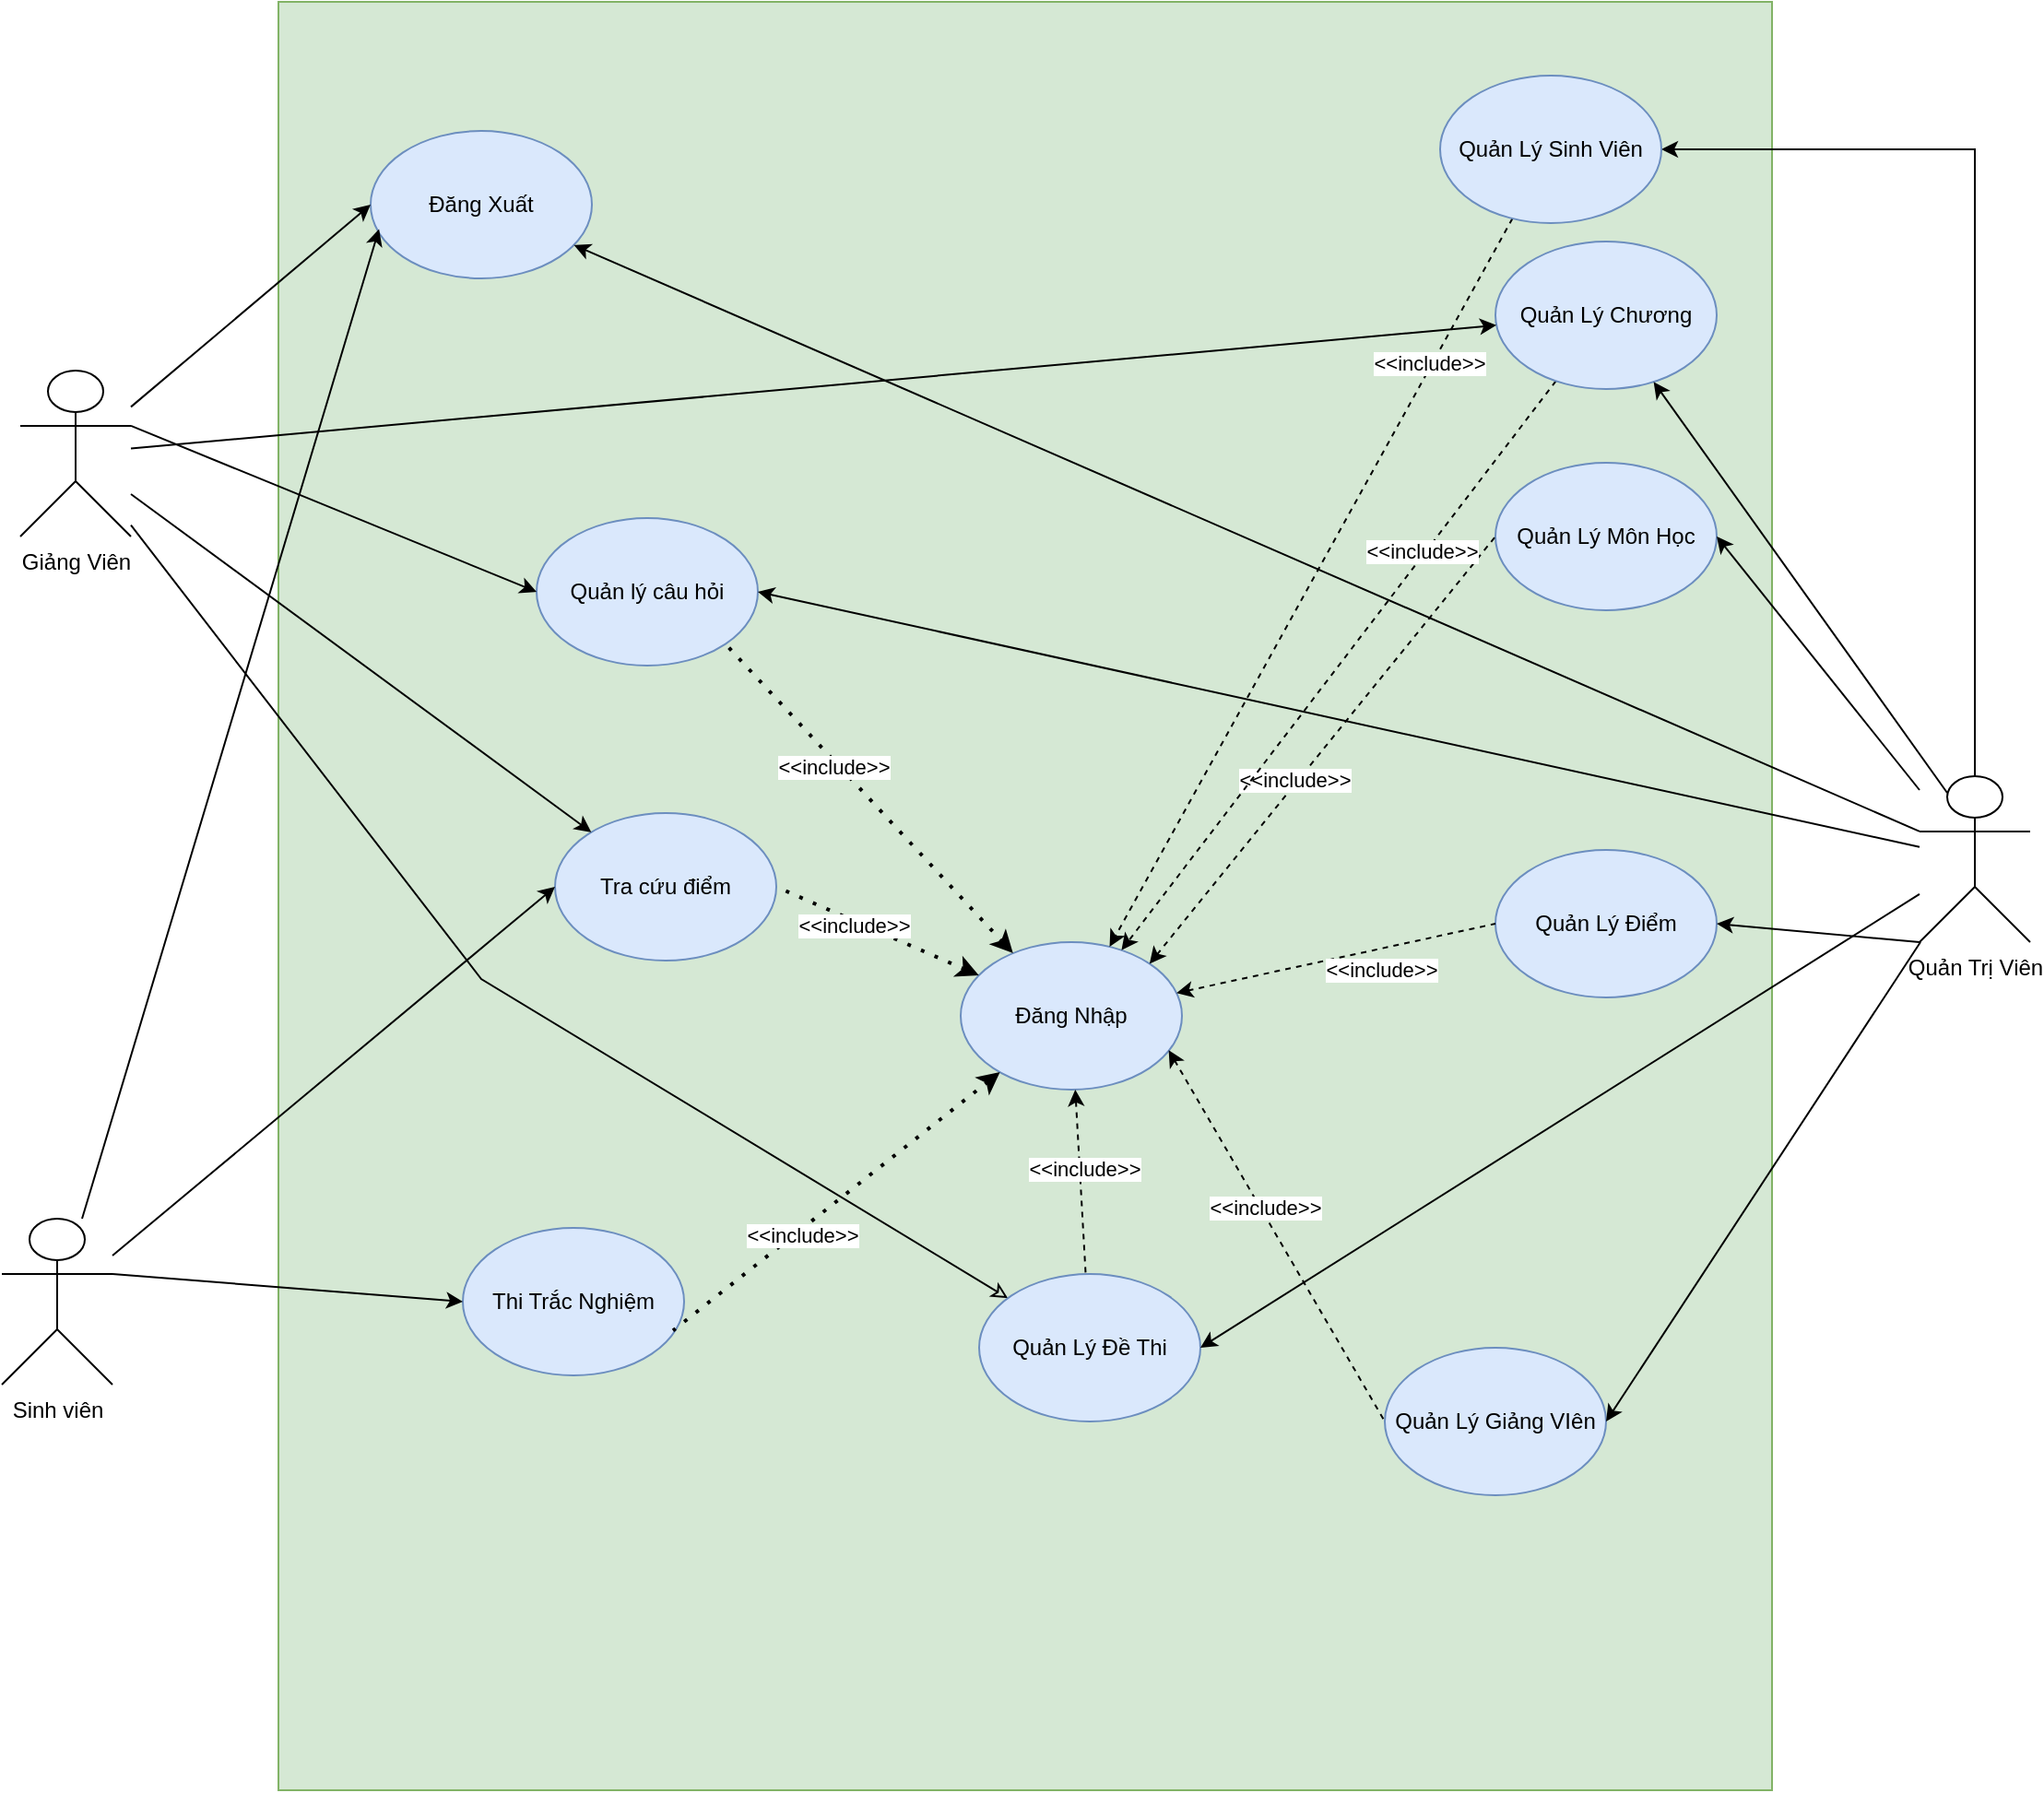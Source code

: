<mxfile version="22.1.5" type="device" pages="2">
  <diagram name="Trang-1" id="SUtpHRZysYcwdnRIezqp">
    <mxGraphModel dx="1173" dy="253" grid="1" gridSize="10" guides="1" tooltips="1" connect="1" arrows="1" fold="1" page="1" pageScale="1" pageWidth="827" pageHeight="1169" math="0" shadow="0">
      <root>
        <mxCell id="0" />
        <mxCell id="1" parent="0" />
        <mxCell id="XliUAWEANQiwk1mUZGUS-1" value="Quản Trị Viên" style="shape=umlActor;verticalLabelPosition=bottom;verticalAlign=top;html=1;outlineConnect=0;" parent="1" vertex="1">
          <mxGeometry x="950" y="450" width="60" height="90" as="geometry" />
        </mxCell>
        <mxCell id="sksLSkYZdCt6uy0x5Zyz-1" value="Giảng Viên" style="shape=umlActor;verticalLabelPosition=bottom;verticalAlign=top;html=1;outlineConnect=0;" parent="1" vertex="1">
          <mxGeometry x="-80" y="230" width="60" height="90" as="geometry" />
        </mxCell>
        <mxCell id="sksLSkYZdCt6uy0x5Zyz-2" value="Sinh viên" style="shape=umlActor;verticalLabelPosition=bottom;verticalAlign=top;html=1;outlineConnect=0;" parent="1" vertex="1">
          <mxGeometry x="-90" y="690" width="60" height="90" as="geometry" />
        </mxCell>
        <mxCell id="sksLSkYZdCt6uy0x5Zyz-5" value="" style="rounded=0;whiteSpace=wrap;html=1;fillColor=#d5e8d4;strokeColor=#82b366;" parent="1" vertex="1">
          <mxGeometry x="60" y="30" width="810" height="970" as="geometry" />
        </mxCell>
        <mxCell id="sksLSkYZdCt6uy0x5Zyz-9" value="Đăng Xuất" style="ellipse;whiteSpace=wrap;html=1;fillColor=#dae8fc;strokeColor=#6c8ebf;" parent="1" vertex="1">
          <mxGeometry x="110" y="100" width="120" height="80" as="geometry" />
        </mxCell>
        <mxCell id="sksLSkYZdCt6uy0x5Zyz-10" value="" style="endArrow=classic;html=1;rounded=0;entryX=0.038;entryY=0.666;entryDx=0;entryDy=0;entryPerimeter=0;startArrow=none;startFill=0;endFill=1;" parent="1" source="sksLSkYZdCt6uy0x5Zyz-2" target="sksLSkYZdCt6uy0x5Zyz-9" edge="1">
          <mxGeometry width="50" height="50" relative="1" as="geometry">
            <mxPoint x="-20" y="520" as="sourcePoint" />
            <mxPoint x="340" y="580" as="targetPoint" />
          </mxGeometry>
        </mxCell>
        <mxCell id="sksLSkYZdCt6uy0x5Zyz-12" value="" style="endArrow=classic;html=1;rounded=0;entryX=0;entryY=0.5;entryDx=0;entryDy=0;endFill=1;" parent="1" source="sksLSkYZdCt6uy0x5Zyz-1" target="sksLSkYZdCt6uy0x5Zyz-9" edge="1">
          <mxGeometry width="50" height="50" relative="1" as="geometry">
            <mxPoint x="-20" y="720" as="sourcePoint" />
            <mxPoint x="168" y="248" as="targetPoint" />
          </mxGeometry>
        </mxCell>
        <mxCell id="sksLSkYZdCt6uy0x5Zyz-14" value="" style="endArrow=none;html=1;rounded=0;entryX=0;entryY=0.333;entryDx=0;entryDy=0;entryPerimeter=0;startArrow=classic;startFill=1;" parent="1" source="sksLSkYZdCt6uy0x5Zyz-9" target="XliUAWEANQiwk1mUZGUS-1" edge="1">
          <mxGeometry width="50" height="50" relative="1" as="geometry">
            <mxPoint x="430" y="500" as="sourcePoint" />
            <mxPoint x="480" y="450" as="targetPoint" />
          </mxGeometry>
        </mxCell>
        <mxCell id="sksLSkYZdCt6uy0x5Zyz-19" value="Quản lý câu hỏi" style="ellipse;whiteSpace=wrap;html=1;fillColor=#dae8fc;strokeColor=#6c8ebf;" parent="1" vertex="1">
          <mxGeometry x="200" y="310" width="120" height="80" as="geometry" />
        </mxCell>
        <mxCell id="sksLSkYZdCt6uy0x5Zyz-20" value="Đăng Nhập" style="ellipse;whiteSpace=wrap;html=1;fillColor=#dae8fc;strokeColor=#6c8ebf;" parent="1" vertex="1">
          <mxGeometry x="430" y="540" width="120" height="80" as="geometry" />
        </mxCell>
        <mxCell id="sksLSkYZdCt6uy0x5Zyz-22" value="" style="endArrow=classic;html=1;rounded=0;entryX=0;entryY=0.5;entryDx=0;entryDy=0;exitX=1;exitY=0.333;exitDx=0;exitDy=0;exitPerimeter=0;endFill=1;" parent="1" source="sksLSkYZdCt6uy0x5Zyz-1" target="sksLSkYZdCt6uy0x5Zyz-19" edge="1">
          <mxGeometry width="50" height="50" relative="1" as="geometry">
            <mxPoint x="310" y="610" as="sourcePoint" />
            <mxPoint x="360" y="560" as="targetPoint" />
          </mxGeometry>
        </mxCell>
        <mxCell id="sksLSkYZdCt6uy0x5Zyz-23" value="" style="endArrow=none;dashed=1;html=1;dashPattern=1 3;strokeWidth=2;rounded=0;entryX=1;entryY=1;entryDx=0;entryDy=0;endFill=0;startArrow=classic;startFill=1;" parent="1" source="sksLSkYZdCt6uy0x5Zyz-20" target="sksLSkYZdCt6uy0x5Zyz-19" edge="1">
          <mxGeometry width="50" height="50" relative="1" as="geometry">
            <mxPoint x="310" y="610" as="sourcePoint" />
            <mxPoint x="360" y="560" as="targetPoint" />
          </mxGeometry>
        </mxCell>
        <mxCell id="sksLSkYZdCt6uy0x5Zyz-24" value="&amp;lt;&amp;lt;include&amp;gt;&amp;gt;" style="edgeLabel;html=1;align=center;verticalAlign=middle;resizable=0;points=[];" parent="sksLSkYZdCt6uy0x5Zyz-23" vertex="1" connectable="0">
          <mxGeometry x="0.229" y="2" relative="1" as="geometry">
            <mxPoint as="offset" />
          </mxGeometry>
        </mxCell>
        <mxCell id="sksLSkYZdCt6uy0x5Zyz-26" value="Thi Trắc Nghiệm" style="ellipse;whiteSpace=wrap;html=1;fillColor=#dae8fc;strokeColor=#6c8ebf;" parent="1" vertex="1">
          <mxGeometry x="160" y="695" width="120" height="80" as="geometry" />
        </mxCell>
        <mxCell id="sksLSkYZdCt6uy0x5Zyz-27" value="" style="endArrow=classic;html=1;rounded=0;exitX=1;exitY=0.333;exitDx=0;exitDy=0;exitPerimeter=0;entryX=0;entryY=0.5;entryDx=0;entryDy=0;endFill=1;" parent="1" source="sksLSkYZdCt6uy0x5Zyz-2" target="sksLSkYZdCt6uy0x5Zyz-26" edge="1">
          <mxGeometry width="50" height="50" relative="1" as="geometry">
            <mxPoint x="280" y="540" as="sourcePoint" />
            <mxPoint x="330" y="490" as="targetPoint" />
          </mxGeometry>
        </mxCell>
        <mxCell id="sksLSkYZdCt6uy0x5Zyz-28" value="Tra cứu điểm" style="ellipse;whiteSpace=wrap;html=1;fillColor=#dae8fc;strokeColor=#6c8ebf;" parent="1" vertex="1">
          <mxGeometry x="210" y="470" width="120" height="80" as="geometry" />
        </mxCell>
        <mxCell id="sksLSkYZdCt6uy0x5Zyz-29" value="" style="endArrow=classic;html=1;rounded=0;entryX=0;entryY=0.5;entryDx=0;entryDy=0;endFill=1;" parent="1" source="sksLSkYZdCt6uy0x5Zyz-2" target="sksLSkYZdCt6uy0x5Zyz-28" edge="1">
          <mxGeometry width="50" height="50" relative="1" as="geometry">
            <mxPoint x="360" y="620" as="sourcePoint" />
            <mxPoint x="410" y="570" as="targetPoint" />
          </mxGeometry>
        </mxCell>
        <mxCell id="sksLSkYZdCt6uy0x5Zyz-30" value="" style="endArrow=none;dashed=1;html=1;dashPattern=1 3;strokeWidth=2;rounded=0;endFill=0;startArrow=classic;startFill=1;entryX=1;entryY=0.5;entryDx=0;entryDy=0;" parent="1" source="sksLSkYZdCt6uy0x5Zyz-20" target="sksLSkYZdCt6uy0x5Zyz-28" edge="1">
          <mxGeometry width="50" height="50" relative="1" as="geometry">
            <mxPoint x="427" y="818" as="sourcePoint" />
            <mxPoint x="232" y="778" as="targetPoint" />
          </mxGeometry>
        </mxCell>
        <mxCell id="sksLSkYZdCt6uy0x5Zyz-31" value="&amp;lt;&amp;lt;include&amp;gt;&amp;gt;" style="edgeLabel;html=1;align=center;verticalAlign=middle;resizable=0;points=[];" parent="sksLSkYZdCt6uy0x5Zyz-30" vertex="1" connectable="0">
          <mxGeometry x="0.229" y="2" relative="1" as="geometry">
            <mxPoint as="offset" />
          </mxGeometry>
        </mxCell>
        <mxCell id="sksLSkYZdCt6uy0x5Zyz-32" value="" style="endArrow=none;dashed=1;html=1;dashPattern=1 3;strokeWidth=2;rounded=0;entryX=0.95;entryY=0.696;entryDx=0;entryDy=0;endFill=0;startArrow=classic;startFill=1;entryPerimeter=0;" parent="1" source="sksLSkYZdCt6uy0x5Zyz-20" target="sksLSkYZdCt6uy0x5Zyz-26" edge="1">
          <mxGeometry width="50" height="50" relative="1" as="geometry">
            <mxPoint x="490" y="620" as="sourcePoint" />
            <mxPoint x="242" y="788" as="targetPoint" />
          </mxGeometry>
        </mxCell>
        <mxCell id="sksLSkYZdCt6uy0x5Zyz-33" value="&amp;lt;&amp;lt;include&amp;gt;&amp;gt;" style="edgeLabel;html=1;align=center;verticalAlign=middle;resizable=0;points=[];" parent="sksLSkYZdCt6uy0x5Zyz-32" vertex="1" connectable="0">
          <mxGeometry x="0.229" y="2" relative="1" as="geometry">
            <mxPoint as="offset" />
          </mxGeometry>
        </mxCell>
        <mxCell id="sksLSkYZdCt6uy0x5Zyz-35" value="" style="endArrow=none;html=1;rounded=0;exitX=1;exitY=0.5;exitDx=0;exitDy=0;endFill=0;startArrow=classic;startFill=1;" parent="1" source="sksLSkYZdCt6uy0x5Zyz-19" target="XliUAWEANQiwk1mUZGUS-1" edge="1">
          <mxGeometry width="50" height="50" relative="1" as="geometry">
            <mxPoint x="700" y="660" as="sourcePoint" />
            <mxPoint x="750" y="610" as="targetPoint" />
          </mxGeometry>
        </mxCell>
        <mxCell id="sksLSkYZdCt6uy0x5Zyz-36" value="Quản Lý Điểm" style="ellipse;whiteSpace=wrap;html=1;fillColor=#dae8fc;strokeColor=#6c8ebf;" parent="1" vertex="1">
          <mxGeometry x="720" y="490" width="120" height="80" as="geometry" />
        </mxCell>
        <mxCell id="sksLSkYZdCt6uy0x5Zyz-40" value="" style="endArrow=none;html=1;rounded=0;entryX=0;entryY=1;entryDx=0;entryDy=0;entryPerimeter=0;exitX=1;exitY=0.5;exitDx=0;exitDy=0;endFill=0;startArrow=classic;startFill=1;" parent="1" source="sksLSkYZdCt6uy0x5Zyz-36" target="XliUAWEANQiwk1mUZGUS-1" edge="1">
          <mxGeometry width="50" height="50" relative="1" as="geometry">
            <mxPoint x="610" y="650" as="sourcePoint" />
            <mxPoint x="660" y="600" as="targetPoint" />
          </mxGeometry>
        </mxCell>
        <mxCell id="sksLSkYZdCt6uy0x5Zyz-41" value="Quản Lý Môn Học" style="ellipse;whiteSpace=wrap;html=1;fillColor=#dae8fc;strokeColor=#6c8ebf;" parent="1" vertex="1">
          <mxGeometry x="720" y="280" width="120" height="80" as="geometry" />
        </mxCell>
        <mxCell id="sksLSkYZdCt6uy0x5Zyz-42" value="" style="endArrow=classic;html=1;rounded=0;entryX=1;entryY=0.5;entryDx=0;entryDy=0;" parent="1" source="XliUAWEANQiwk1mUZGUS-1" target="sksLSkYZdCt6uy0x5Zyz-41" edge="1">
          <mxGeometry width="50" height="50" relative="1" as="geometry">
            <mxPoint x="420" y="640" as="sourcePoint" />
            <mxPoint x="470" y="590" as="targetPoint" />
          </mxGeometry>
        </mxCell>
        <mxCell id="XRTRLFMjSl1A3E3SzHaw-1" style="rounded=0;orthogonalLoop=1;jettySize=auto;html=1;startArrow=classic;startFill=0;endArrow=none;endFill=0;" edge="1" parent="1" source="sksLSkYZdCt6uy0x5Zyz-43" target="sksLSkYZdCt6uy0x5Zyz-1">
          <mxGeometry relative="1" as="geometry">
            <Array as="points">
              <mxPoint x="170" y="560" />
            </Array>
          </mxGeometry>
        </mxCell>
        <mxCell id="sksLSkYZdCt6uy0x5Zyz-43" value="Quản Lý Đề Thi" style="ellipse;whiteSpace=wrap;html=1;fillColor=#dae8fc;strokeColor=#6c8ebf;" parent="1" vertex="1">
          <mxGeometry x="440" y="720" width="120" height="80" as="geometry" />
        </mxCell>
        <mxCell id="sksLSkYZdCt6uy0x5Zyz-44" value="Quản Lý Giảng VIên" style="ellipse;whiteSpace=wrap;html=1;fillColor=#dae8fc;strokeColor=#6c8ebf;" parent="1" vertex="1">
          <mxGeometry x="660" y="760" width="120" height="80" as="geometry" />
        </mxCell>
        <mxCell id="sksLSkYZdCt6uy0x5Zyz-45" value="" style="endArrow=classic;html=1;rounded=0;entryX=1;entryY=0.5;entryDx=0;entryDy=0;" parent="1" source="XliUAWEANQiwk1mUZGUS-1" target="sksLSkYZdCt6uy0x5Zyz-43" edge="1">
          <mxGeometry width="50" height="50" relative="1" as="geometry">
            <mxPoint x="590" y="550" as="sourcePoint" />
            <mxPoint x="640" y="500" as="targetPoint" />
          </mxGeometry>
        </mxCell>
        <mxCell id="sksLSkYZdCt6uy0x5Zyz-46" value="" style="endArrow=classic;html=1;rounded=0;entryX=1;entryY=0.5;entryDx=0;entryDy=0;" parent="1" source="XliUAWEANQiwk1mUZGUS-1" target="sksLSkYZdCt6uy0x5Zyz-44" edge="1">
          <mxGeometry width="50" height="50" relative="1" as="geometry">
            <mxPoint x="590" y="550" as="sourcePoint" />
            <mxPoint x="640" y="500" as="targetPoint" />
          </mxGeometry>
        </mxCell>
        <mxCell id="sksLSkYZdCt6uy0x5Zyz-47" value="" style="endArrow=none;dashed=1;html=1;rounded=0;exitX=1;exitY=0;exitDx=0;exitDy=0;entryX=0;entryY=0.5;entryDx=0;entryDy=0;endFill=0;startArrow=classic;startFill=1;" parent="1" source="sksLSkYZdCt6uy0x5Zyz-20" target="sksLSkYZdCt6uy0x5Zyz-41" edge="1">
          <mxGeometry width="50" height="50" relative="1" as="geometry">
            <mxPoint x="590" y="630" as="sourcePoint" />
            <mxPoint x="640" y="580" as="targetPoint" />
          </mxGeometry>
        </mxCell>
        <mxCell id="sksLSkYZdCt6uy0x5Zyz-48" value="&amp;lt;&amp;lt;include&amp;gt;&amp;gt;" style="edgeLabel;html=1;align=center;verticalAlign=middle;resizable=0;points=[];" parent="sksLSkYZdCt6uy0x5Zyz-47" vertex="1" connectable="0">
          <mxGeometry x="-0.148" y="2" relative="1" as="geometry">
            <mxPoint as="offset" />
          </mxGeometry>
        </mxCell>
        <mxCell id="sksLSkYZdCt6uy0x5Zyz-49" value="" style="endArrow=none;dashed=1;html=1;rounded=0;entryX=0;entryY=0.5;entryDx=0;entryDy=0;endFill=0;startArrow=classic;startFill=1;" parent="1" source="sksLSkYZdCt6uy0x5Zyz-20" target="sksLSkYZdCt6uy0x5Zyz-36" edge="1">
          <mxGeometry width="50" height="50" relative="1" as="geometry">
            <mxPoint x="502" y="582" as="sourcePoint" />
            <mxPoint x="690" y="420" as="targetPoint" />
          </mxGeometry>
        </mxCell>
        <mxCell id="sksLSkYZdCt6uy0x5Zyz-50" value="&amp;lt;&amp;lt;include&amp;gt;&amp;gt;" style="edgeLabel;html=1;align=center;verticalAlign=middle;resizable=0;points=[];" parent="sksLSkYZdCt6uy0x5Zyz-49" vertex="1" connectable="0">
          <mxGeometry x="-0.148" y="2" relative="1" as="geometry">
            <mxPoint x="37" y="5" as="offset" />
          </mxGeometry>
        </mxCell>
        <mxCell id="sksLSkYZdCt6uy0x5Zyz-51" value="" style="endArrow=none;dashed=1;html=1;rounded=0;endFill=0;startArrow=classic;startFill=1;" parent="1" source="sksLSkYZdCt6uy0x5Zyz-20" target="sksLSkYZdCt6uy0x5Zyz-43" edge="1">
          <mxGeometry width="50" height="50" relative="1" as="geometry">
            <mxPoint x="512" y="592" as="sourcePoint" />
            <mxPoint x="700" y="430" as="targetPoint" />
          </mxGeometry>
        </mxCell>
        <mxCell id="sksLSkYZdCt6uy0x5Zyz-52" value="&amp;lt;&amp;lt;include&amp;gt;&amp;gt;" style="edgeLabel;html=1;align=center;verticalAlign=middle;resizable=0;points=[];" parent="sksLSkYZdCt6uy0x5Zyz-51" vertex="1" connectable="0">
          <mxGeometry x="-0.148" y="2" relative="1" as="geometry">
            <mxPoint as="offset" />
          </mxGeometry>
        </mxCell>
        <mxCell id="sksLSkYZdCt6uy0x5Zyz-53" value="" style="endArrow=none;dashed=1;html=1;rounded=0;exitX=0.94;exitY=0.733;exitDx=0;exitDy=0;entryX=0;entryY=0.5;entryDx=0;entryDy=0;endFill=0;exitPerimeter=0;startArrow=classic;startFill=1;" parent="1" source="sksLSkYZdCt6uy0x5Zyz-20" target="sksLSkYZdCt6uy0x5Zyz-44" edge="1">
          <mxGeometry width="50" height="50" relative="1" as="geometry">
            <mxPoint x="522" y="602" as="sourcePoint" />
            <mxPoint x="710" y="440" as="targetPoint" />
          </mxGeometry>
        </mxCell>
        <mxCell id="sksLSkYZdCt6uy0x5Zyz-54" value="&amp;lt;&amp;lt;include&amp;gt;&amp;gt;" style="edgeLabel;html=1;align=center;verticalAlign=middle;resizable=0;points=[];" parent="sksLSkYZdCt6uy0x5Zyz-53" vertex="1" connectable="0">
          <mxGeometry x="-0.148" y="2" relative="1" as="geometry">
            <mxPoint as="offset" />
          </mxGeometry>
        </mxCell>
        <mxCell id="5PdgZUG-WtJZ_N_17yhF-7" style="rounded=0;orthogonalLoop=1;jettySize=auto;html=1;dashed=1;" parent="1" source="5PdgZUG-WtJZ_N_17yhF-5" target="sksLSkYZdCt6uy0x5Zyz-20" edge="1">
          <mxGeometry relative="1" as="geometry" />
        </mxCell>
        <mxCell id="5PdgZUG-WtJZ_N_17yhF-8" value="&amp;lt;&amp;lt;include&amp;gt;&amp;gt;" style="edgeLabel;html=1;align=center;verticalAlign=middle;resizable=0;points=[];" parent="5PdgZUG-WtJZ_N_17yhF-7" vertex="1" connectable="0">
          <mxGeometry x="-0.393" y="-2" relative="1" as="geometry">
            <mxPoint as="offset" />
          </mxGeometry>
        </mxCell>
        <mxCell id="5PdgZUG-WtJZ_N_17yhF-5" value="Quản Lý Chương" style="ellipse;whiteSpace=wrap;html=1;fillColor=#dae8fc;strokeColor=#6c8ebf;" parent="1" vertex="1">
          <mxGeometry x="720" y="160" width="120" height="80" as="geometry" />
        </mxCell>
        <mxCell id="5PdgZUG-WtJZ_N_17yhF-6" style="rounded=0;orthogonalLoop=1;jettySize=auto;html=1;exitX=0.25;exitY=0.1;exitDx=0;exitDy=0;exitPerimeter=0;" parent="1" source="XliUAWEANQiwk1mUZGUS-1" target="5PdgZUG-WtJZ_N_17yhF-5" edge="1">
          <mxGeometry relative="1" as="geometry" />
        </mxCell>
        <mxCell id="ZFWCI6rbcMhGmqInNy1j-1" style="rounded=0;orthogonalLoop=1;jettySize=auto;html=1;" parent="1" source="sksLSkYZdCt6uy0x5Zyz-1" target="sksLSkYZdCt6uy0x5Zyz-28" edge="1">
          <mxGeometry relative="1" as="geometry" />
        </mxCell>
        <mxCell id="ZFWCI6rbcMhGmqInNy1j-3" style="edgeStyle=orthogonalEdgeStyle;rounded=0;orthogonalLoop=1;jettySize=auto;html=1;endArrow=none;endFill=0;startArrow=classic;startFill=1;" parent="1" source="ZFWCI6rbcMhGmqInNy1j-2" target="XliUAWEANQiwk1mUZGUS-1" edge="1">
          <mxGeometry relative="1" as="geometry" />
        </mxCell>
        <mxCell id="ZFWCI6rbcMhGmqInNy1j-4" style="rounded=0;orthogonalLoop=1;jettySize=auto;html=1;dashed=1;" parent="1" source="ZFWCI6rbcMhGmqInNy1j-2" target="sksLSkYZdCt6uy0x5Zyz-20" edge="1">
          <mxGeometry relative="1" as="geometry" />
        </mxCell>
        <mxCell id="ZFWCI6rbcMhGmqInNy1j-6" value="&amp;lt;&amp;lt;include&amp;gt;&amp;gt;" style="edgeLabel;html=1;align=center;verticalAlign=middle;resizable=0;points=[];" parent="ZFWCI6rbcMhGmqInNy1j-4" vertex="1" connectable="0">
          <mxGeometry x="-0.597" y="-2" relative="1" as="geometry">
            <mxPoint as="offset" />
          </mxGeometry>
        </mxCell>
        <mxCell id="ZFWCI6rbcMhGmqInNy1j-2" value="Quản Lý Sinh Viên" style="ellipse;whiteSpace=wrap;html=1;fillColor=#dae8fc;strokeColor=#6c8ebf;" parent="1" vertex="1">
          <mxGeometry x="690" y="70" width="120" height="80" as="geometry" />
        </mxCell>
        <mxCell id="XRTRLFMjSl1A3E3SzHaw-4" style="rounded=0;orthogonalLoop=1;jettySize=auto;html=1;" edge="1" parent="1" source="sksLSkYZdCt6uy0x5Zyz-1" target="5PdgZUG-WtJZ_N_17yhF-5">
          <mxGeometry relative="1" as="geometry" />
        </mxCell>
      </root>
    </mxGraphModel>
  </diagram>
  <diagram id="YdGmXiDNryvtI-X3B00e" name="Trang-2">
    <mxGraphModel dx="934" dy="682" grid="1" gridSize="10" guides="1" tooltips="1" connect="1" arrows="1" fold="1" page="1" pageScale="1" pageWidth="827" pageHeight="1169" math="0" shadow="0">
      <root>
        <mxCell id="0" />
        <mxCell id="1" parent="0" />
      </root>
    </mxGraphModel>
  </diagram>
</mxfile>
